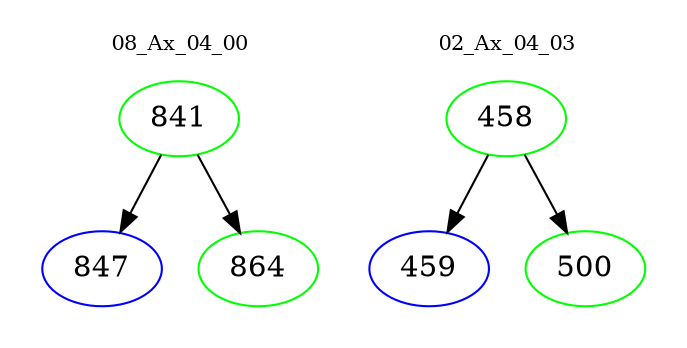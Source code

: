 digraph{
subgraph cluster_0 {
color = white
label = "08_Ax_04_00";
fontsize=10;
T0_841 [label="841", color="green"]
T0_841 -> T0_847 [color="black"]
T0_847 [label="847", color="blue"]
T0_841 -> T0_864 [color="black"]
T0_864 [label="864", color="green"]
}
subgraph cluster_1 {
color = white
label = "02_Ax_04_03";
fontsize=10;
T1_458 [label="458", color="green"]
T1_458 -> T1_459 [color="black"]
T1_459 [label="459", color="blue"]
T1_458 -> T1_500 [color="black"]
T1_500 [label="500", color="green"]
}
}
